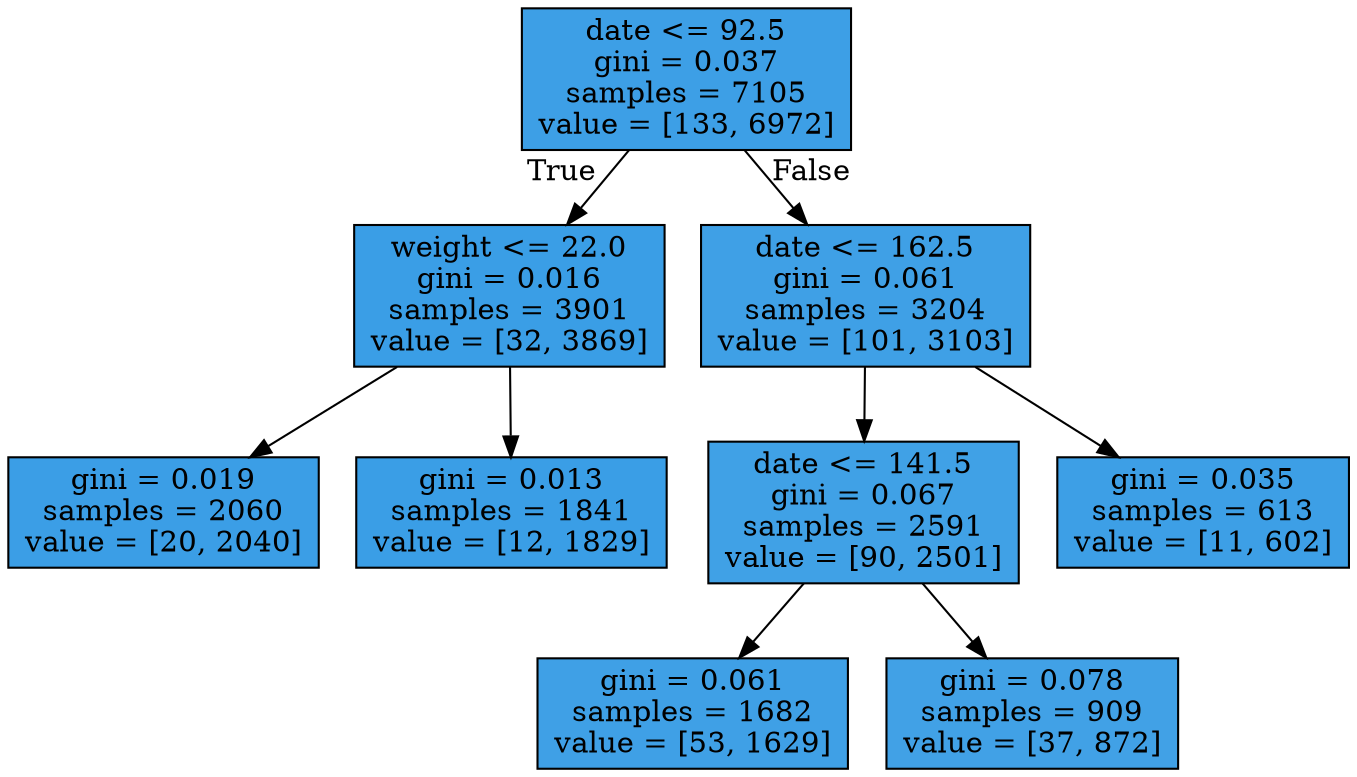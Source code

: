 digraph Tree {
node [shape=box, style="filled", color="black"] ;
0 [label="date <= 92.5\ngini = 0.037\nsamples = 7105\nvalue = [133, 6972]", fillcolor="#399de5fa"] ;
1 [label="weight <= 22.0\ngini = 0.016\nsamples = 3901\nvalue = [32, 3869]", fillcolor="#399de5fd"] ;
0 -> 1 [labeldistance=2.5, labelangle=45, headlabel="True"] ;
2 [label="gini = 0.019\nsamples = 2060\nvalue = [20, 2040]", fillcolor="#399de5fc"] ;
1 -> 2 ;
3 [label="gini = 0.013\nsamples = 1841\nvalue = [12, 1829]", fillcolor="#399de5fd"] ;
1 -> 3 ;
4 [label="date <= 162.5\ngini = 0.061\nsamples = 3204\nvalue = [101, 3103]", fillcolor="#399de5f7"] ;
0 -> 4 [labeldistance=2.5, labelangle=-45, headlabel="False"] ;
5 [label="date <= 141.5\ngini = 0.067\nsamples = 2591\nvalue = [90, 2501]", fillcolor="#399de5f6"] ;
4 -> 5 ;
6 [label="gini = 0.061\nsamples = 1682\nvalue = [53, 1629]", fillcolor="#399de5f7"] ;
5 -> 6 ;
7 [label="gini = 0.078\nsamples = 909\nvalue = [37, 872]", fillcolor="#399de5f4"] ;
5 -> 7 ;
8 [label="gini = 0.035\nsamples = 613\nvalue = [11, 602]", fillcolor="#399de5fa"] ;
4 -> 8 ;
}